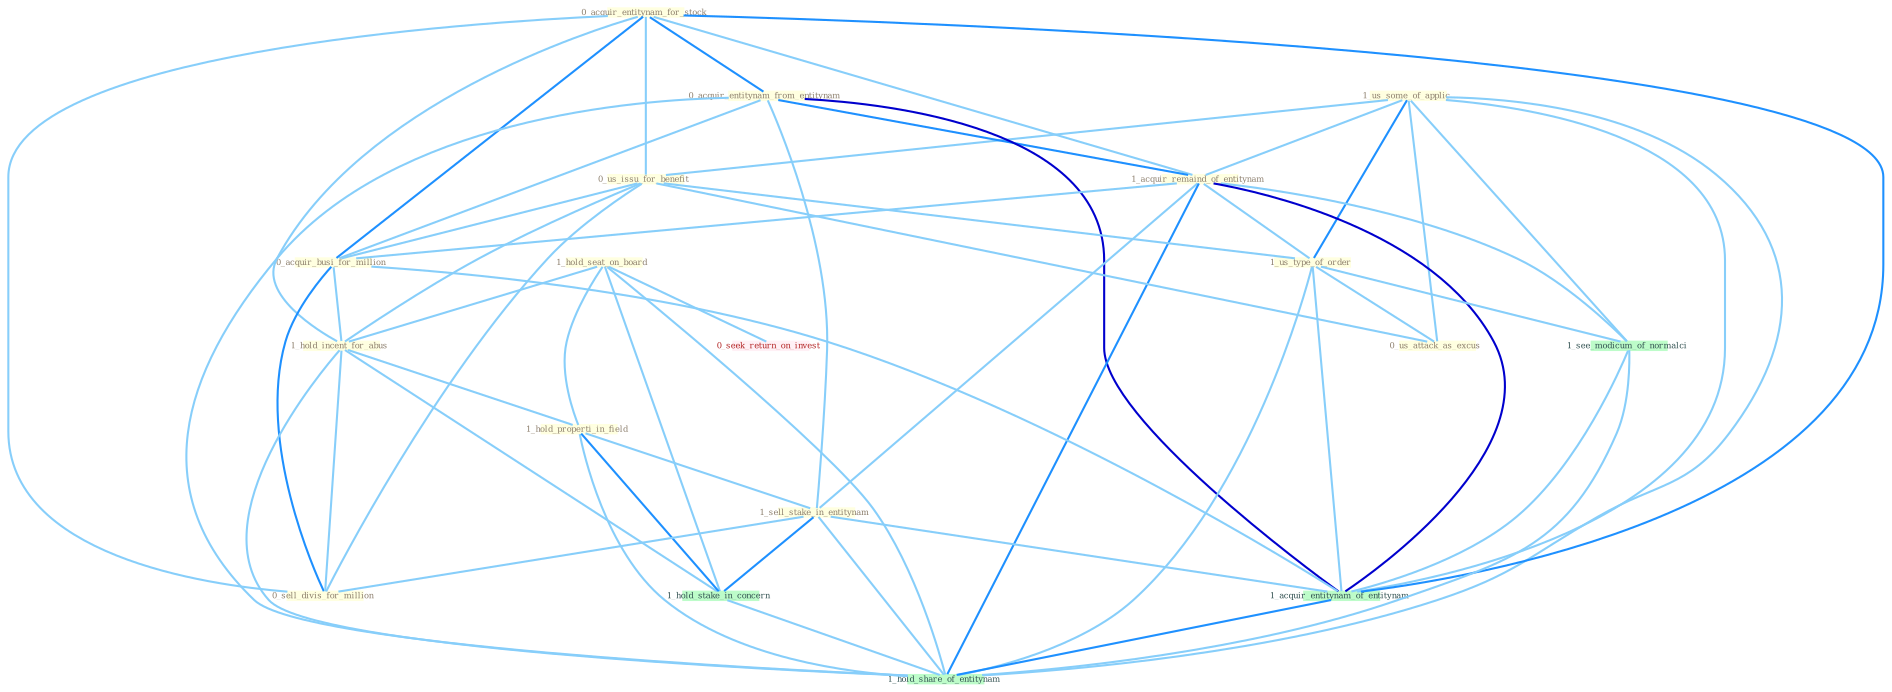 Graph G{ 
    node
    [shape=polygon,style=filled,width=.5,height=.06,color="#BDFCC9",fixedsize=true,fontsize=4,
    fontcolor="#2f4f4f"];
    {node
    [color="#ffffe0", fontcolor="#8b7d6b"] "1_us_some_of_applic " "1_hold_seat_on_board " "0_acquir_entitynam_for_stock " "0_acquir_entitynam_from_entitynam " "1_acquir_remaind_of_entitynam " "0_us_issu_for_benefit " "0_acquir_busi_for_million " "1_hold_incent_for_abus " "1_hold_properti_in_field " "1_sell_stake_in_entitynam " "1_us_type_of_order " "0_sell_divis_for_million " "0_us_attack_as_excus "}
{node [color="#fff0f5", fontcolor="#b22222"] "0_seek_return_on_invest "}
edge [color="#B0E2FF"];

	"1_us_some_of_applic " -- "1_acquir_remaind_of_entitynam " [w="1", color="#87cefa" ];
	"1_us_some_of_applic " -- "0_us_issu_for_benefit " [w="1", color="#87cefa" ];
	"1_us_some_of_applic " -- "1_us_type_of_order " [w="2", color="#1e90ff" , len=0.8];
	"1_us_some_of_applic " -- "0_us_attack_as_excus " [w="1", color="#87cefa" ];
	"1_us_some_of_applic " -- "1_see_modicum_of_normalci " [w="1", color="#87cefa" ];
	"1_us_some_of_applic " -- "1_acquir_entitynam_of_entitynam " [w="1", color="#87cefa" ];
	"1_us_some_of_applic " -- "1_hold_share_of_entitynam " [w="1", color="#87cefa" ];
	"1_hold_seat_on_board " -- "1_hold_incent_for_abus " [w="1", color="#87cefa" ];
	"1_hold_seat_on_board " -- "1_hold_properti_in_field " [w="1", color="#87cefa" ];
	"1_hold_seat_on_board " -- "1_hold_stake_in_concern " [w="1", color="#87cefa" ];
	"1_hold_seat_on_board " -- "0_seek_return_on_invest " [w="1", color="#87cefa" ];
	"1_hold_seat_on_board " -- "1_hold_share_of_entitynam " [w="1", color="#87cefa" ];
	"0_acquir_entitynam_for_stock " -- "0_acquir_entitynam_from_entitynam " [w="2", color="#1e90ff" , len=0.8];
	"0_acquir_entitynam_for_stock " -- "1_acquir_remaind_of_entitynam " [w="1", color="#87cefa" ];
	"0_acquir_entitynam_for_stock " -- "0_us_issu_for_benefit " [w="1", color="#87cefa" ];
	"0_acquir_entitynam_for_stock " -- "0_acquir_busi_for_million " [w="2", color="#1e90ff" , len=0.8];
	"0_acquir_entitynam_for_stock " -- "1_hold_incent_for_abus " [w="1", color="#87cefa" ];
	"0_acquir_entitynam_for_stock " -- "0_sell_divis_for_million " [w="1", color="#87cefa" ];
	"0_acquir_entitynam_for_stock " -- "1_acquir_entitynam_of_entitynam " [w="2", color="#1e90ff" , len=0.8];
	"0_acquir_entitynam_from_entitynam " -- "1_acquir_remaind_of_entitynam " [w="2", color="#1e90ff" , len=0.8];
	"0_acquir_entitynam_from_entitynam " -- "0_acquir_busi_for_million " [w="1", color="#87cefa" ];
	"0_acquir_entitynam_from_entitynam " -- "1_sell_stake_in_entitynam " [w="1", color="#87cefa" ];
	"0_acquir_entitynam_from_entitynam " -- "1_acquir_entitynam_of_entitynam " [w="3", color="#0000cd" , len=0.6];
	"0_acquir_entitynam_from_entitynam " -- "1_hold_share_of_entitynam " [w="1", color="#87cefa" ];
	"1_acquir_remaind_of_entitynam " -- "0_acquir_busi_for_million " [w="1", color="#87cefa" ];
	"1_acquir_remaind_of_entitynam " -- "1_sell_stake_in_entitynam " [w="1", color="#87cefa" ];
	"1_acquir_remaind_of_entitynam " -- "1_us_type_of_order " [w="1", color="#87cefa" ];
	"1_acquir_remaind_of_entitynam " -- "1_see_modicum_of_normalci " [w="1", color="#87cefa" ];
	"1_acquir_remaind_of_entitynam " -- "1_acquir_entitynam_of_entitynam " [w="3", color="#0000cd" , len=0.6];
	"1_acquir_remaind_of_entitynam " -- "1_hold_share_of_entitynam " [w="2", color="#1e90ff" , len=0.8];
	"0_us_issu_for_benefit " -- "0_acquir_busi_for_million " [w="1", color="#87cefa" ];
	"0_us_issu_for_benefit " -- "1_hold_incent_for_abus " [w="1", color="#87cefa" ];
	"0_us_issu_for_benefit " -- "1_us_type_of_order " [w="1", color="#87cefa" ];
	"0_us_issu_for_benefit " -- "0_sell_divis_for_million " [w="1", color="#87cefa" ];
	"0_us_issu_for_benefit " -- "0_us_attack_as_excus " [w="1", color="#87cefa" ];
	"0_acquir_busi_for_million " -- "1_hold_incent_for_abus " [w="1", color="#87cefa" ];
	"0_acquir_busi_for_million " -- "0_sell_divis_for_million " [w="2", color="#1e90ff" , len=0.8];
	"0_acquir_busi_for_million " -- "1_acquir_entitynam_of_entitynam " [w="1", color="#87cefa" ];
	"1_hold_incent_for_abus " -- "1_hold_properti_in_field " [w="1", color="#87cefa" ];
	"1_hold_incent_for_abus " -- "0_sell_divis_for_million " [w="1", color="#87cefa" ];
	"1_hold_incent_for_abus " -- "1_hold_stake_in_concern " [w="1", color="#87cefa" ];
	"1_hold_incent_for_abus " -- "1_hold_share_of_entitynam " [w="1", color="#87cefa" ];
	"1_hold_properti_in_field " -- "1_sell_stake_in_entitynam " [w="1", color="#87cefa" ];
	"1_hold_properti_in_field " -- "1_hold_stake_in_concern " [w="2", color="#1e90ff" , len=0.8];
	"1_hold_properti_in_field " -- "1_hold_share_of_entitynam " [w="1", color="#87cefa" ];
	"1_sell_stake_in_entitynam " -- "0_sell_divis_for_million " [w="1", color="#87cefa" ];
	"1_sell_stake_in_entitynam " -- "1_hold_stake_in_concern " [w="2", color="#1e90ff" , len=0.8];
	"1_sell_stake_in_entitynam " -- "1_acquir_entitynam_of_entitynam " [w="1", color="#87cefa" ];
	"1_sell_stake_in_entitynam " -- "1_hold_share_of_entitynam " [w="1", color="#87cefa" ];
	"1_us_type_of_order " -- "0_us_attack_as_excus " [w="1", color="#87cefa" ];
	"1_us_type_of_order " -- "1_see_modicum_of_normalci " [w="1", color="#87cefa" ];
	"1_us_type_of_order " -- "1_acquir_entitynam_of_entitynam " [w="1", color="#87cefa" ];
	"1_us_type_of_order " -- "1_hold_share_of_entitynam " [w="1", color="#87cefa" ];
	"1_hold_stake_in_concern " -- "1_hold_share_of_entitynam " [w="1", color="#87cefa" ];
	"1_see_modicum_of_normalci " -- "1_acquir_entitynam_of_entitynam " [w="1", color="#87cefa" ];
	"1_see_modicum_of_normalci " -- "1_hold_share_of_entitynam " [w="1", color="#87cefa" ];
	"1_acquir_entitynam_of_entitynam " -- "1_hold_share_of_entitynam " [w="2", color="#1e90ff" , len=0.8];
}
